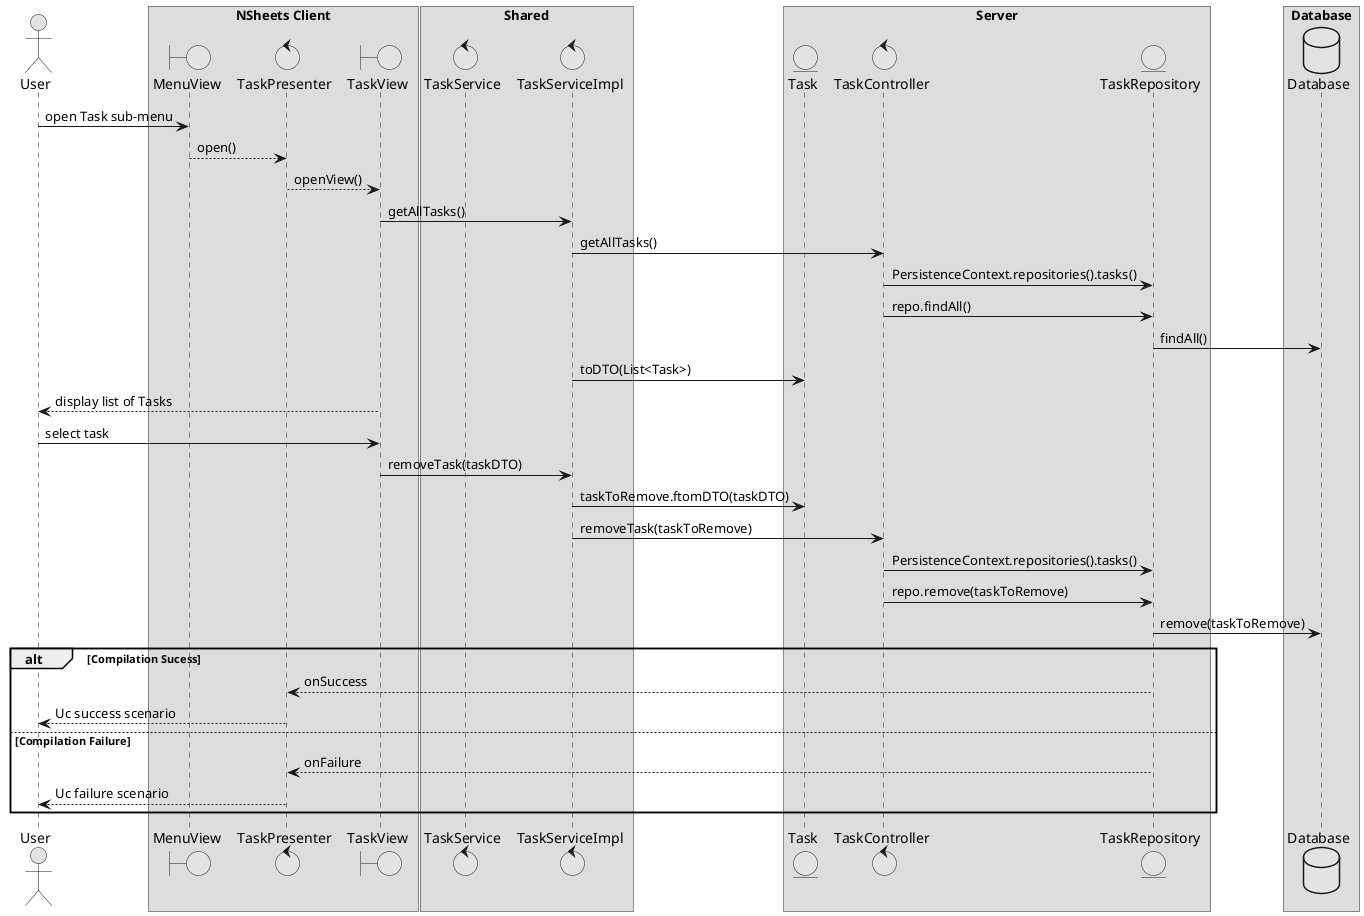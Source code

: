 @startuml  design1.png
skinparam handwritten false
skinparam monochrome true
skinparam packageStyle rect
skinparam defaultFontName FG Virgil
skinparam shadowing false

actor User
boundary MenuView
control TaskPresenter
boundary TaskView
control TaskController
control TaskService
control TaskServiceImpl
entity Task
entity TaskRepository
database Database

box "NSheets Client"
participant MenuView
participant TaskPresenter
participant TaskView
end box

box "Shared"
participant TaskService
participant TaskServiceImpl
end box

box "Server"
participant Task
participant TaskController
participant TaskRepository
end box

box "Database"
participant Database
end box

User -> MenuView : open Task sub-menu
MenuView --> TaskPresenter : open()
TaskPresenter --> TaskView : openView()
TaskView -> TaskServiceImpl : getAllTasks()
TaskServiceImpl -> TaskController : getAllTasks()
TaskController -> TaskRepository : PersistenceContext.repositories().tasks()
TaskController -> TaskRepository : repo.findAll()
TaskRepository -> Database : findAll()
TaskServiceImpl -> Task : toDTO(List<Task>)
TaskView --> User : display list of Tasks
User -> TaskView : select task 
TaskView -> TaskServiceImpl : removeTask(taskDTO)
TaskServiceImpl -> Task : taskToRemove.ftomDTO(taskDTO)
TaskServiceImpl -> TaskController : removeTask(taskToRemove)
TaskController -> TaskRepository : PersistenceContext.repositories().tasks()
TaskController -> TaskRepository : repo.remove(taskToRemove)
TaskRepository -> Database : remove(taskToRemove)

alt Compilation Sucess
TaskRepository --> TaskPresenter : onSuccess
TaskPresenter --> User : Uc success scenario
else Compilation Failure
TaskRepository --> TaskPresenter : onFailure
TaskPresenter --> User : Uc failure scenario
end

@enduml
